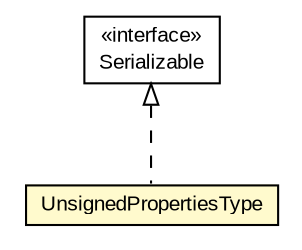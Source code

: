 #!/usr/local/bin/dot
#
# Class diagram 
# Generated by UMLGraph version R5_6-24-gf6e263 (http://www.umlgraph.org/)
#

digraph G {
	edge [fontname="arial",fontsize=10,labelfontname="arial",labelfontsize=10];
	node [fontname="arial",fontsize=10,shape=plaintext];
	nodesep=0.25;
	ranksep=0.5;
	// eu.europa.esig.jaxb.xades.UnsignedPropertiesType
	c753226 [label=<<table title="eu.europa.esig.jaxb.xades.UnsignedPropertiesType" border="0" cellborder="1" cellspacing="0" cellpadding="2" port="p" bgcolor="lemonChiffon" href="./UnsignedPropertiesType.html">
		<tr><td><table border="0" cellspacing="0" cellpadding="1">
<tr><td align="center" balign="center"> UnsignedPropertiesType </td></tr>
		</table></td></tr>
		</table>>, URL="./UnsignedPropertiesType.html", fontname="arial", fontcolor="black", fontsize=10.0];
	//eu.europa.esig.jaxb.xades.UnsignedPropertiesType implements java.io.Serializable
	c753475:p -> c753226:p [dir=back,arrowtail=empty,style=dashed];
	// java.io.Serializable
	c753475 [label=<<table title="java.io.Serializable" border="0" cellborder="1" cellspacing="0" cellpadding="2" port="p" href="http://java.sun.com/j2se/1.4.2/docs/api/java/io/Serializable.html">
		<tr><td><table border="0" cellspacing="0" cellpadding="1">
<tr><td align="center" balign="center"> &#171;interface&#187; </td></tr>
<tr><td align="center" balign="center"> Serializable </td></tr>
		</table></td></tr>
		</table>>, URL="http://java.sun.com/j2se/1.4.2/docs/api/java/io/Serializable.html", fontname="arial", fontcolor="black", fontsize=10.0];
}

